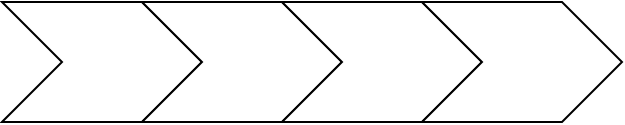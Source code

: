 <mxfile version="22.1.11" type="github">
  <diagram name="Страница — 1" id="5WF0044wQxZKyZhO8BZU">
    <mxGraphModel dx="519" dy="343" grid="1" gridSize="10" guides="1" tooltips="1" connect="1" arrows="1" fold="1" page="1" pageScale="1" pageWidth="827" pageHeight="1169" math="0" shadow="0">
      <root>
        <mxCell id="0" />
        <mxCell id="1" parent="0" />
        <mxCell id="wAJIK72WsqmlUXFapf1H-3" value="" style="html=1;shadow=0;dashed=0;align=center;verticalAlign=middle;shape=mxgraph.arrows2.arrow;dy=0;dx=30;notch=30;" vertex="1" parent="1">
          <mxGeometry x="190" y="410" width="100" height="60" as="geometry" />
        </mxCell>
        <mxCell id="wAJIK72WsqmlUXFapf1H-4" value="" style="html=1;shadow=0;dashed=0;align=center;verticalAlign=middle;shape=mxgraph.arrows2.arrow;dy=0;dx=30;notch=30;" vertex="1" parent="1">
          <mxGeometry x="260" y="410" width="100" height="60" as="geometry" />
        </mxCell>
        <mxCell id="wAJIK72WsqmlUXFapf1H-5" value="" style="html=1;shadow=0;dashed=0;align=center;verticalAlign=middle;shape=mxgraph.arrows2.arrow;dy=0;dx=30;notch=30;" vertex="1" parent="1">
          <mxGeometry x="330" y="410" width="100" height="60" as="geometry" />
        </mxCell>
        <mxCell id="wAJIK72WsqmlUXFapf1H-6" value="" style="html=1;shadow=0;dashed=0;align=center;verticalAlign=middle;shape=mxgraph.arrows2.arrow;dy=0;dx=30;notch=30;" vertex="1" parent="1">
          <mxGeometry x="400" y="410" width="100" height="60" as="geometry" />
        </mxCell>
      </root>
    </mxGraphModel>
  </diagram>
</mxfile>
